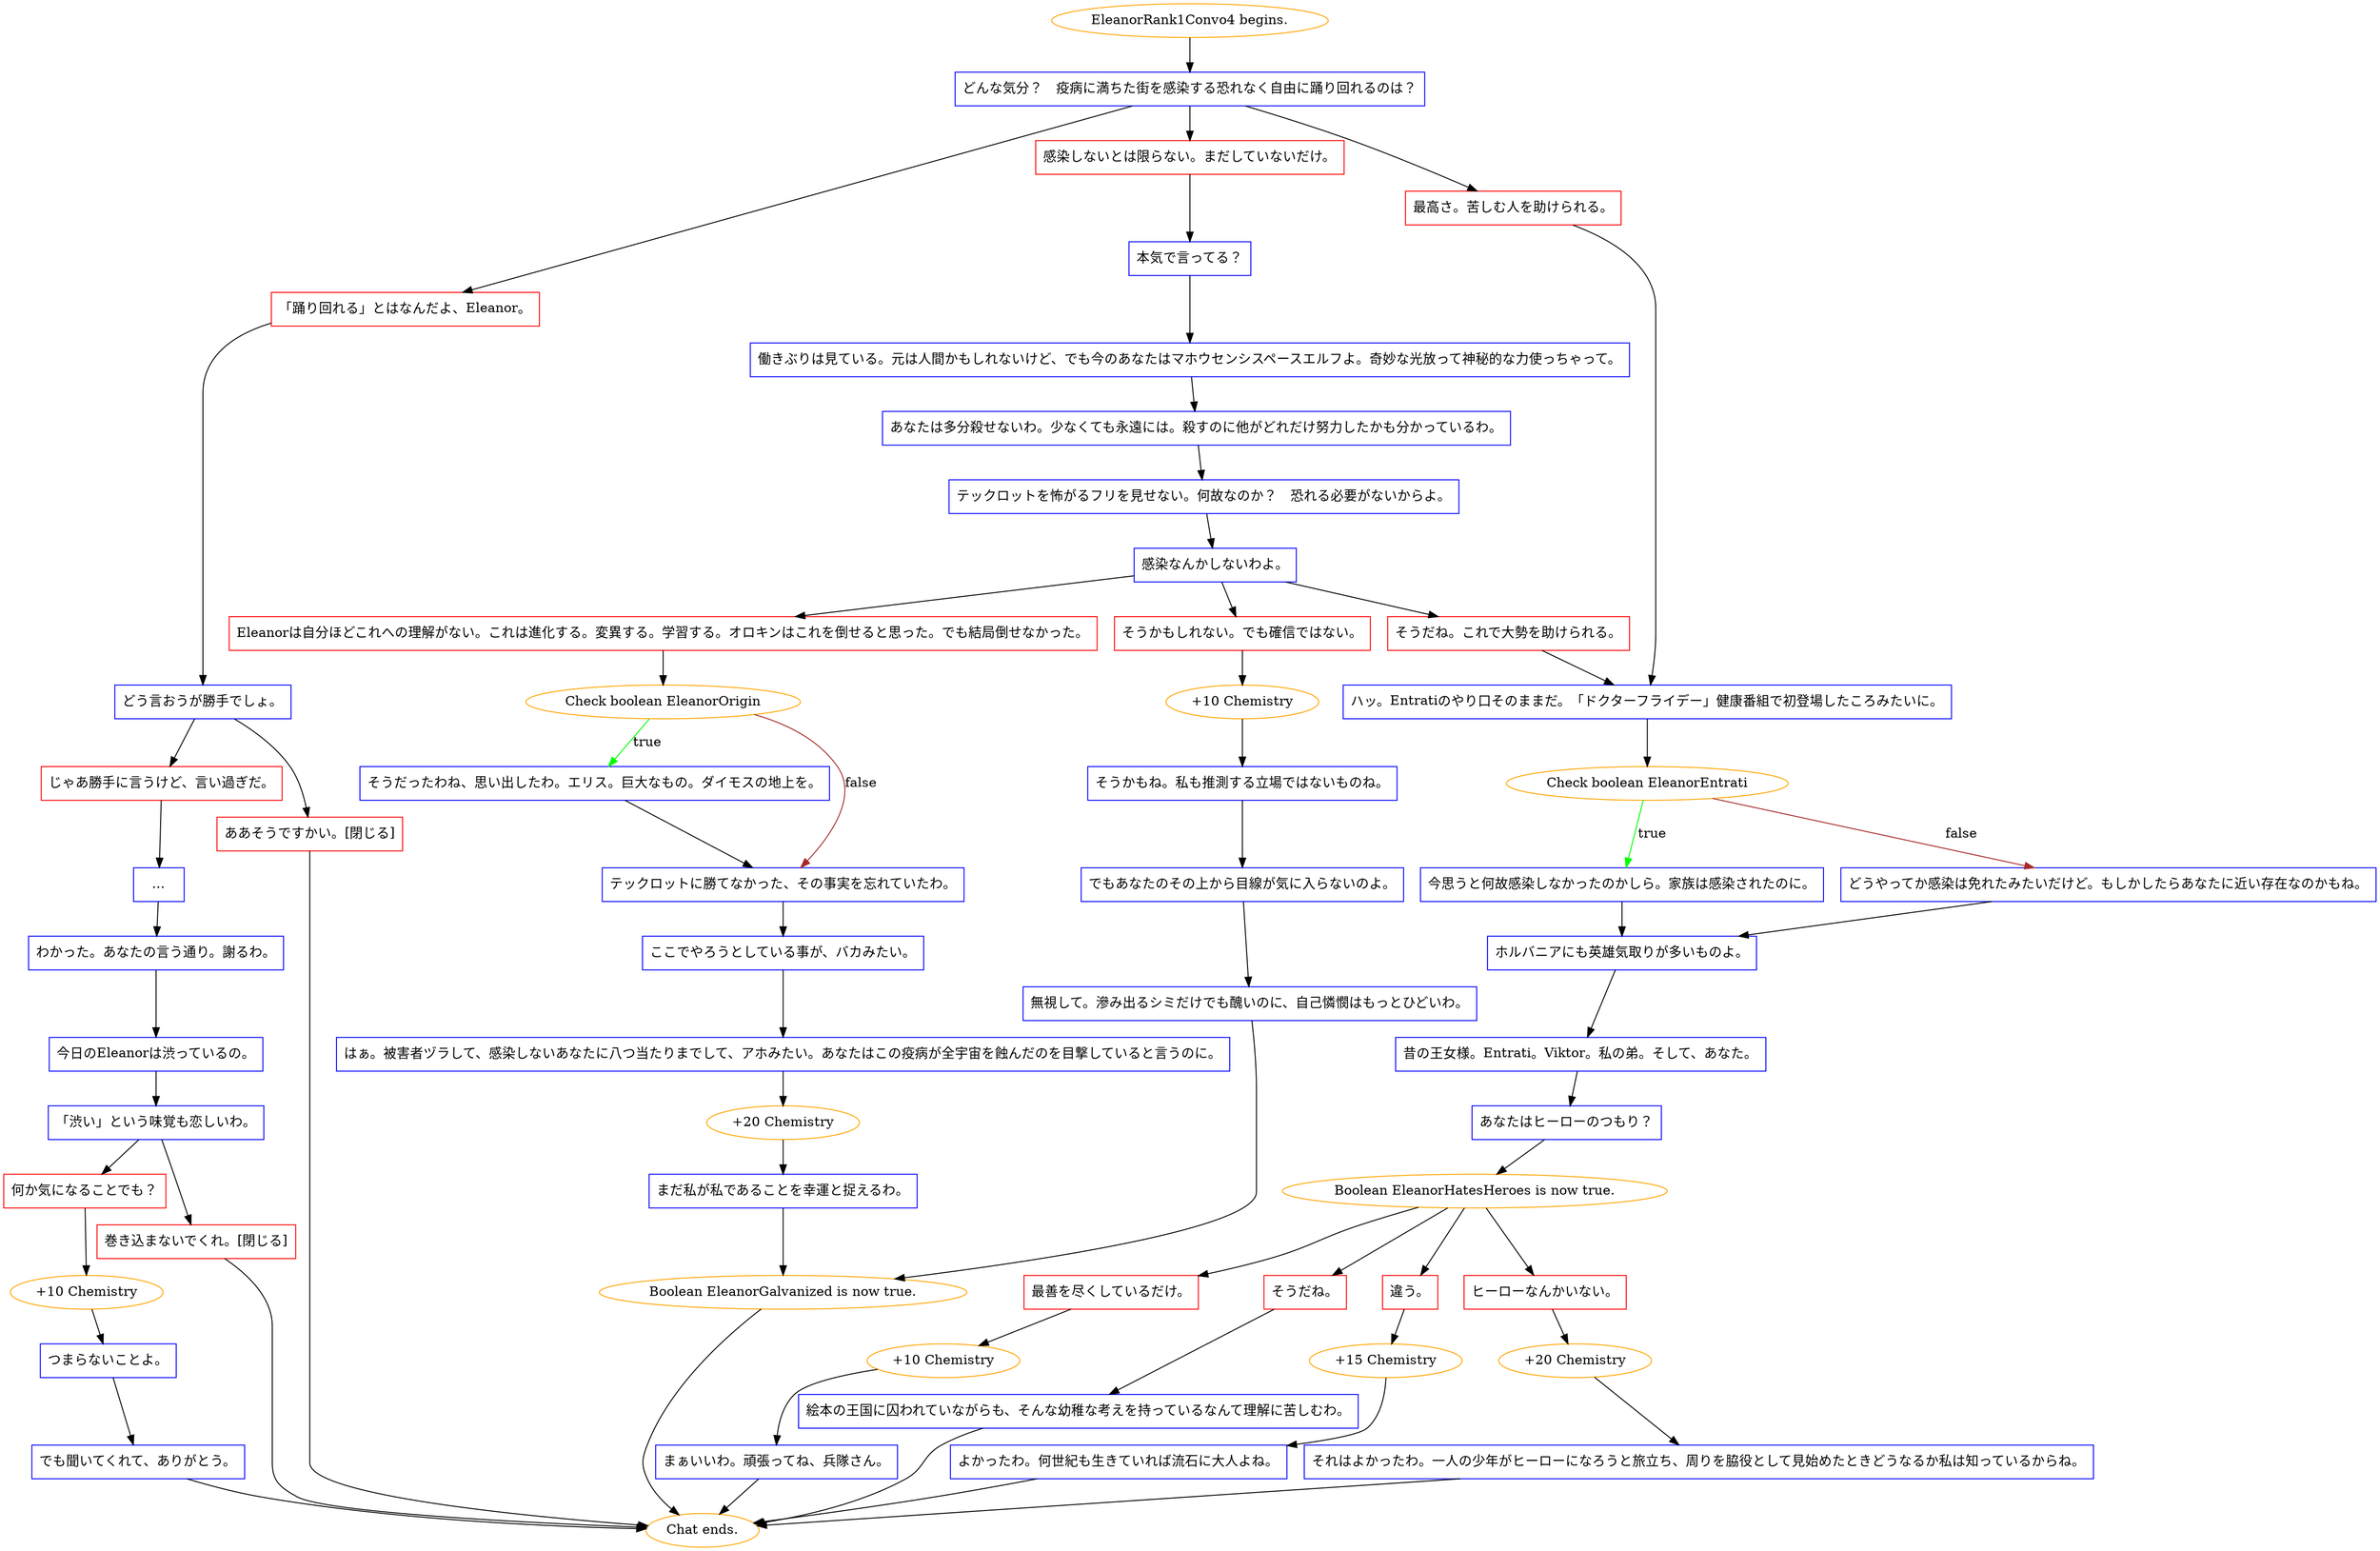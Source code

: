 digraph {
	"EleanorRank1Convo4 begins." [color=orange];
		"EleanorRank1Convo4 begins." -> j3820392987;
	j3820392987 [label="どんな気分？　疫病に満ちた街を感染する恐れなく自由に踊り回れるのは？",shape=box,color=blue];
		j3820392987 -> j2392485340;
		j3820392987 -> j2747080172;
		j3820392987 -> j1755142424;
	j2392485340 [label="「踊り回れる」とはなんだよ、Eleanor。",shape=box,color=red];
		j2392485340 -> j1264610183;
	j2747080172 [label="感染しないとは限らない。まだしていないだけ。",shape=box,color=red];
		j2747080172 -> j3079031754;
	j1755142424 [label="最高さ。苦しむ人を助けられる。",shape=box,color=red];
		j1755142424 -> j2589625136;
	j1264610183 [label="どう言おうが勝手でしょ。",shape=box,color=blue];
		j1264610183 -> j3899259497;
		j1264610183 -> j104204769;
	j3079031754 [label="本気で言ってる？",shape=box,color=blue];
		j3079031754 -> j3209876753;
	j2589625136 [label="ハッ。Entratiのやり口そのままだ。「ドクターフライデー」健康番組で初登場したころみたいに。",shape=box,color=blue];
		j2589625136 -> j1926239255;
	j3899259497 [label="じゃあ勝手に言うけど、言い過ぎだ。",shape=box,color=red];
		j3899259497 -> j3535683098;
	j104204769 [label="ああそうですかい。[閉じる]",shape=box,color=red];
		j104204769 -> "Chat ends.";
	j3209876753 [label="働きぶりは見ている。元は人間かもしれないけど、でも今のあなたはマホウセンシスペースエルフよ。奇妙な光放って神秘的な力使っちゃって。",shape=box,color=blue];
		j3209876753 -> j2598973713;
	j1926239255 [label="Check boolean EleanorEntrati",color=orange];
		j1926239255 -> j1675599381 [label=true,color=green];
		j1926239255 -> j392810953 [label=false,color=brown];
	j3535683098 [label="…",shape=box,color=blue];
		j3535683098 -> j3849035443;
	"Chat ends." [color=orange];
	j2598973713 [label="あなたは多分殺せないわ。少なくても永遠には。殺すのに他がどれだけ努力したかも分かっているわ。",shape=box,color=blue];
		j2598973713 -> j1756045212;
	j1675599381 [label="今思うと何故感染しなかったのかしら。家族は感染されたのに。",shape=box,color=blue];
		j1675599381 -> j3618675344;
	j392810953 [label="どうやってか感染は免れたみたいだけど。もしかしたらあなたに近い存在なのかもね。",shape=box,color=blue];
		j392810953 -> j3618675344;
	j3849035443 [label="わかった。あなたの言う通り。謝るわ。",shape=box,color=blue];
		j3849035443 -> j3607103889;
	j1756045212 [label="テックロットを怖がるフリを見せない。何故なのか？　恐れる必要がないからよ。",shape=box,color=blue];
		j1756045212 -> j1785170403;
	j3618675344 [label="ホルバニアにも英雄気取りが多いものよ。",shape=box,color=blue];
		j3618675344 -> j2606090647;
	j3607103889 [label="今日のEleanorは渋っているの。",shape=box,color=blue];
		j3607103889 -> j2285781928;
	j1785170403 [label="感染なんかしないわよ。",shape=box,color=blue];
		j1785170403 -> j1050494243;
		j1785170403 -> j1683251140;
		j1785170403 -> j2883536109;
	j2606090647 [label="昔の王女様。Entrati。Viktor。私の弟。そして、あなた。",shape=box,color=blue];
		j2606090647 -> j2337245383;
	j2285781928 [label="「渋い」という味覚も恋しいわ。",shape=box,color=blue];
		j2285781928 -> j1958614548;
		j2285781928 -> j1731368252;
	j1050494243 [label="Eleanorは自分ほどこれへの理解がない。これは進化する。変異する。学習する。オロキンはこれを倒せると思った。でも結局倒せなかった。",shape=box,color=red];
		j1050494243 -> j456008439;
	j1683251140 [label="そうかもしれない。でも確信ではない。",shape=box,color=red];
		j1683251140 -> j3308233845;
	j2883536109 [label="そうだね。これで大勢を助けられる。",shape=box,color=red];
		j2883536109 -> j2589625136;
	j2337245383 [label="あなたはヒーローのつもり？",shape=box,color=blue];
		j2337245383 -> j1421556286;
	j1958614548 [label="何か気になることでも？",shape=box,color=red];
		j1958614548 -> j2615417764;
	j1731368252 [label="巻き込まないでくれ。[閉じる]",shape=box,color=red];
		j1731368252 -> "Chat ends.";
	j456008439 [label="Check boolean EleanorOrigin",color=orange];
		j456008439 -> j3678857854 [label=true,color=green];
		j456008439 -> j1990870460 [label=false,color=brown];
	j3308233845 [label="+10 Chemistry",color=orange];
		j3308233845 -> j3007650520;
	j1421556286 [label="Boolean EleanorHatesHeroes is now true.",color=orange];
		j1421556286 -> j1164252152;
		j1421556286 -> j839073932;
		j1421556286 -> j1537432315;
		j1421556286 -> j1838636349;
	j2615417764 [label="+10 Chemistry",color=orange];
		j2615417764 -> j3916798352;
	j3678857854 [label="そうだったわね、思い出したわ。エリス。巨大なもの。ダイモスの地上を。",shape=box,color=blue];
		j3678857854 -> j1990870460;
	j1990870460 [label="テックロットに勝てなかった、その事実を忘れていたわ。",shape=box,color=blue];
		j1990870460 -> j3755784731;
	j3007650520 [label="そうかもね。私も推測する立場ではないものね。",shape=box,color=blue];
		j3007650520 -> j2583692719;
	j1164252152 [label="最善を尽くしているだけ。",shape=box,color=red];
		j1164252152 -> j2463576217;
	j839073932 [label="そうだね。",shape=box,color=red];
		j839073932 -> j1747431072;
	j1537432315 [label="違う。",shape=box,color=red];
		j1537432315 -> j4140052358;
	j1838636349 [label="ヒーローなんかいない。",shape=box,color=red];
		j1838636349 -> j3686228958;
	j3916798352 [label="つまらないことよ。",shape=box,color=blue];
		j3916798352 -> j2114627578;
	j3755784731 [label="ここでやろうとしている事が、バカみたい。",shape=box,color=blue];
		j3755784731 -> j3488165036;
	j2583692719 [label="でもあなたのその上から目線が気に入らないのよ。",shape=box,color=blue];
		j2583692719 -> j3054772477;
	j2463576217 [label="+10 Chemistry",color=orange];
		j2463576217 -> j2102767319;
	j1747431072 [label="絵本の王国に囚われていながらも、そんな幼稚な考えを持っているなんて理解に苦しむわ。",shape=box,color=blue];
		j1747431072 -> "Chat ends.";
	j4140052358 [label="+15 Chemistry",color=orange];
		j4140052358 -> j1131793911;
	j3686228958 [label="+20 Chemistry",color=orange];
		j3686228958 -> j2981894317;
	j2114627578 [label="でも聞いてくれて、ありがとう。",shape=box,color=blue];
		j2114627578 -> "Chat ends.";
	j3488165036 [label="はぁ。被害者ヅラして、感染しないあなたに八つ当たりまでして、アホみたい。あなたはこの疫病が全宇宙を蝕んだのを目撃していると言うのに。",shape=box,color=blue];
		j3488165036 -> j1881721537;
	j3054772477 [label="無視して。滲み出るシミだけでも醜いのに、自己憐憫はもっとひどいわ。",shape=box,color=blue];
		j3054772477 -> j862889717;
	j2102767319 [label="まぁいいわ。頑張ってね、兵隊さん。",shape=box,color=blue];
		j2102767319 -> "Chat ends.";
	j1131793911 [label="よかったわ。何世紀も生きていれば流石に大人よね。",shape=box,color=blue];
		j1131793911 -> "Chat ends.";
	j2981894317 [label="それはよかったわ。一人の少年がヒーローになろうと旅立ち、周りを脇役として見始めたときどうなるか私は知っているからね。",shape=box,color=blue];
		j2981894317 -> "Chat ends.";
	j1881721537 [label="+20 Chemistry",color=orange];
		j1881721537 -> j1636839608;
	j862889717 [label="Boolean EleanorGalvanized is now true.",color=orange];
		j862889717 -> "Chat ends.";
	j1636839608 [label="まだ私が私であることを幸運と捉えるわ。",shape=box,color=blue];
		j1636839608 -> j862889717;
}